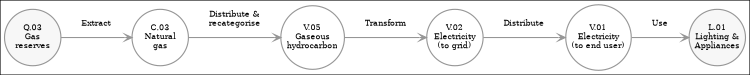digraph gasflow {
        size = "5";
        margin = 0;
        rankdir = LR;
        colorscheme = "greys4";
        node [shape = circle,
              margin = 0.01,
              fontsize = 7,
              width = 0.7,
              colorscheme = "greys4", color = "3"];
        edge [arrowhead = open,
              arrowsize = 0.6,
              fontsize = 7,
              colorscheme = "greys4", color = "3"];

       
        Q_03 [label = "Q.03\nGas\nreserves", style = "filled", fillcolor = "1"];
        C_03 [label = "C.03\nNatural\ngas"];
        V_05 [label = "V.05\nGaseous\nhydrocarbon"];
        V_02 [label = "V.02\nElectricity\n(to grid)"];
        V_01 [label = "V.01\nElectricity\n(to end user)"];
        L_01 [label = "L.01\nLighting &\nAppliances", style = "filled", fillcolor = "1"];
        
        Q_03 -> C_03 [label = "Extract\n "];
        C_03 -> V_05 [label = "Distribute &\nrecategorise\n "];
        V_05 -> V_02 [label = "Transform\n "];
        V_02 -> V_01 [label = "Distribute\n "];
        V_01 -> L_01 [label = "Use\n "];
              
} 
